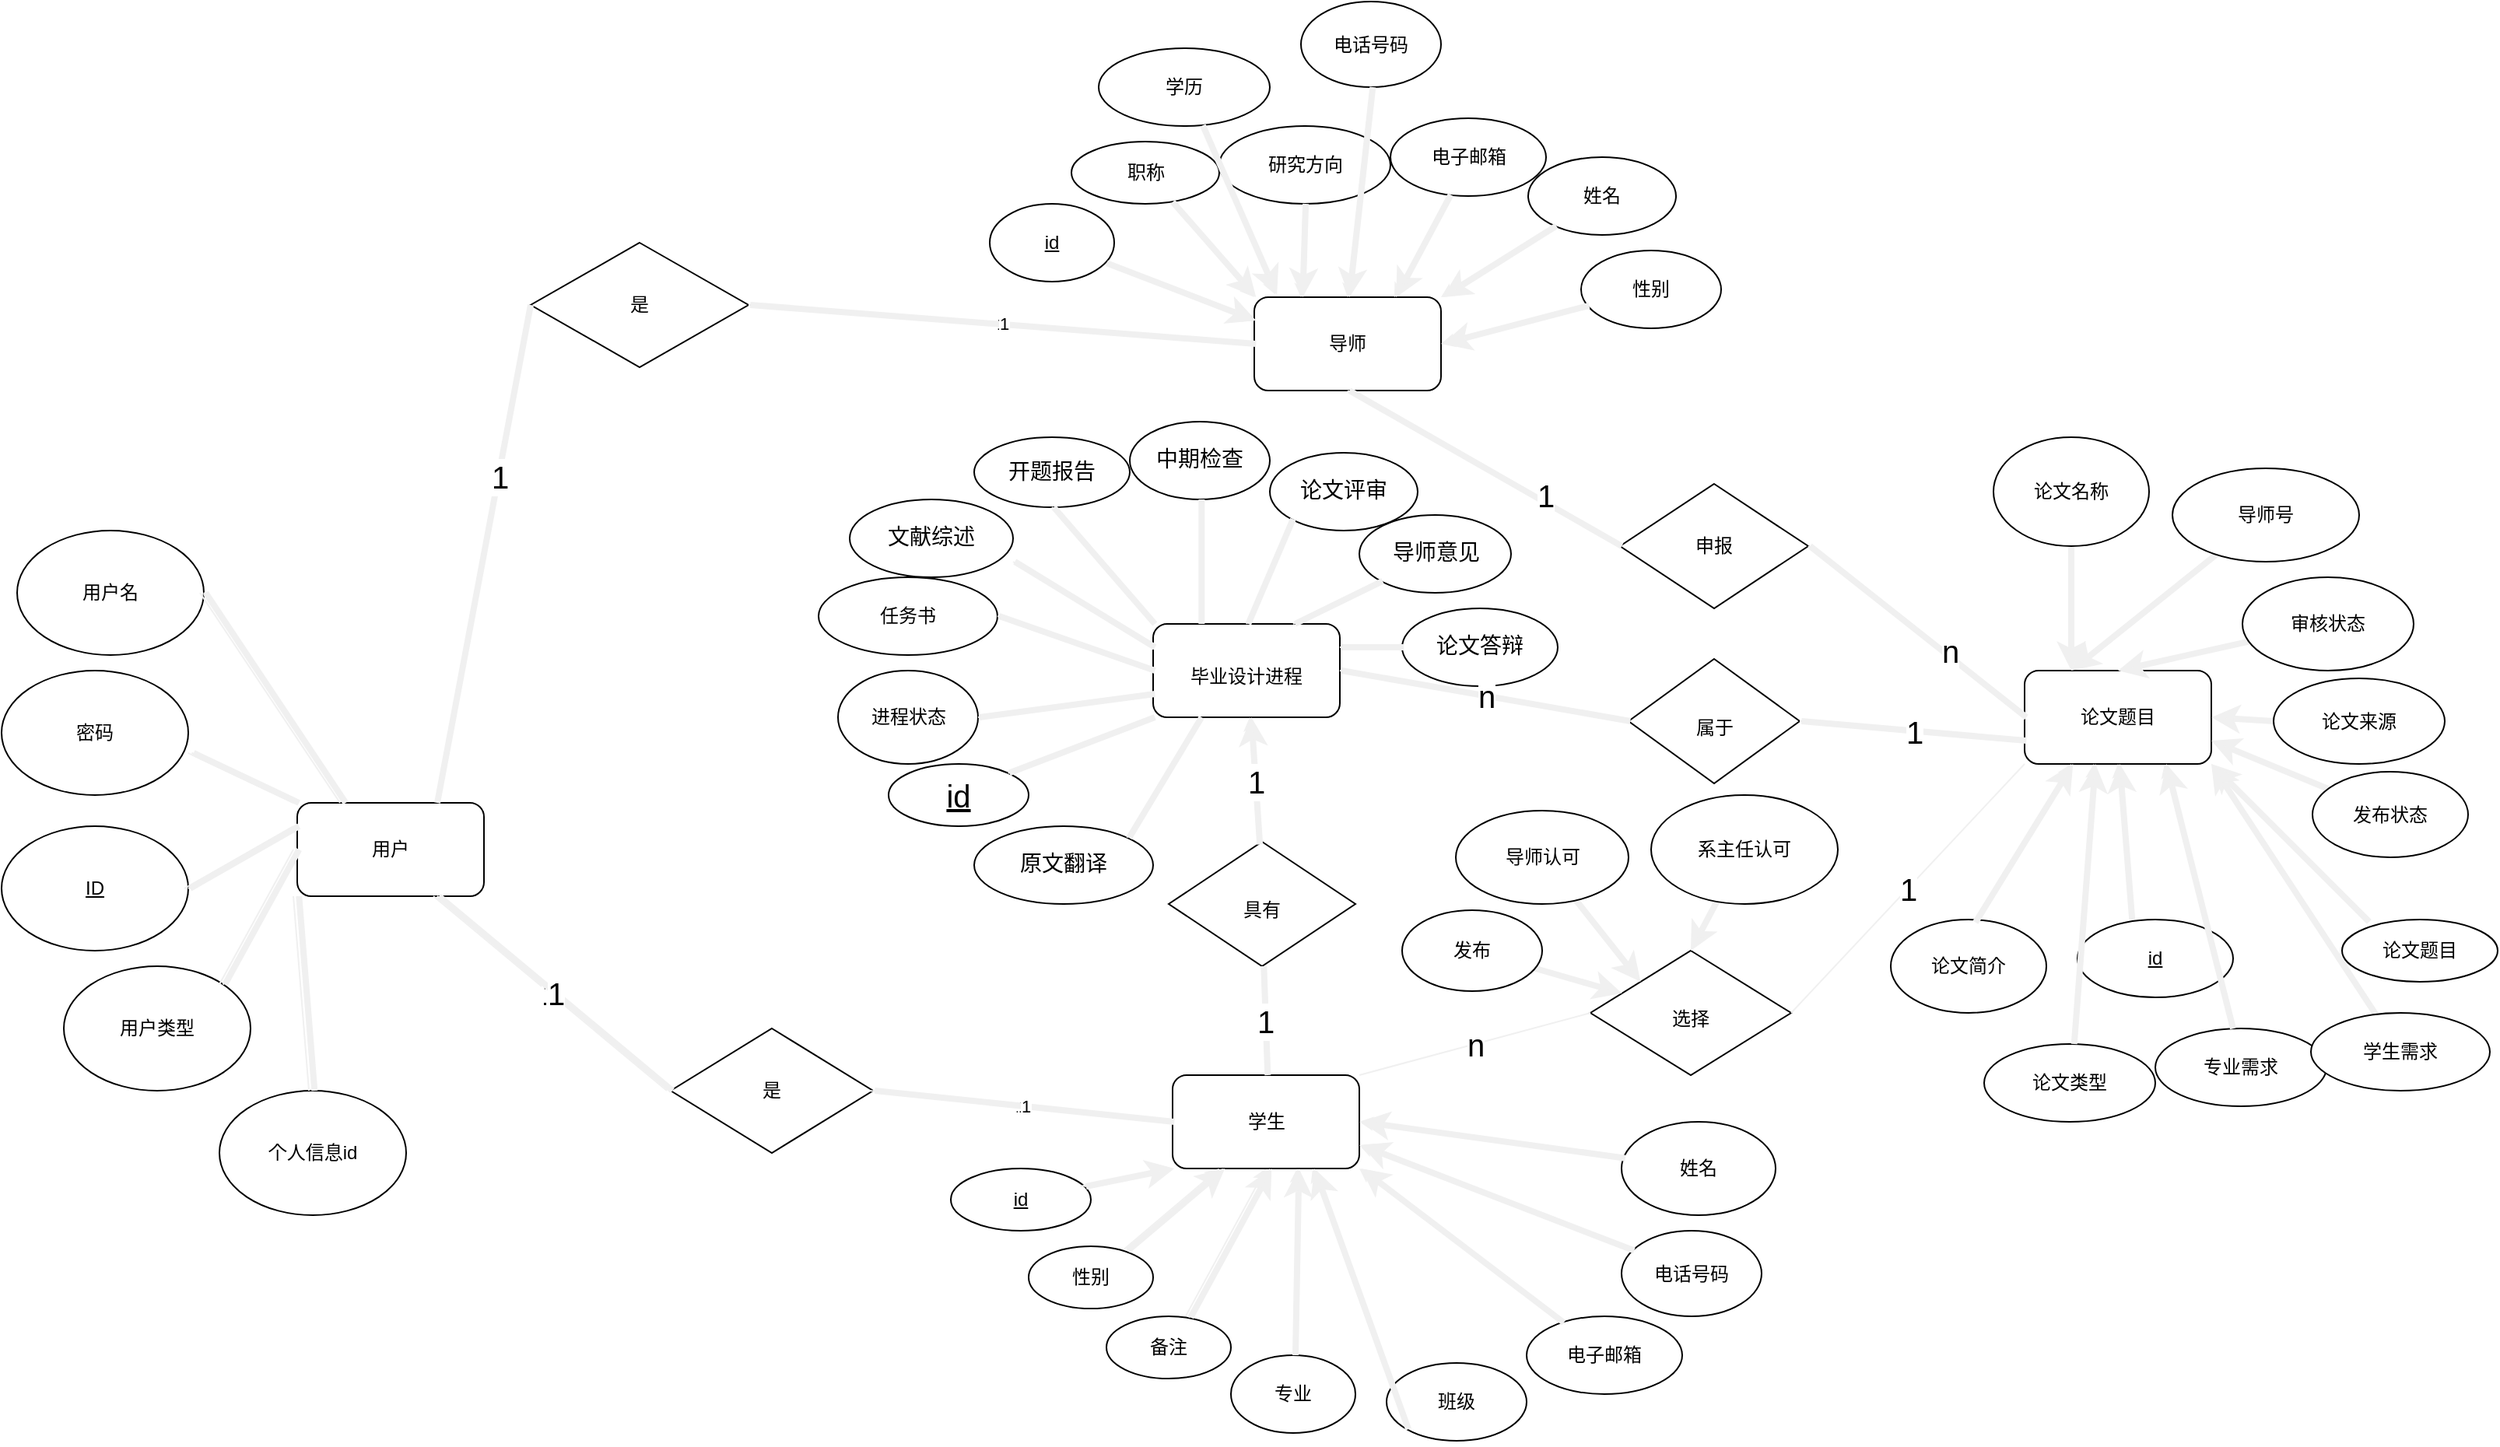 <mxfile>
    <diagram id="NiB2z0x7Vvn8BqJxRlCL" name="第 1 页">
        <mxGraphModel dx="2053" dy="1040" grid="1" gridSize="10" guides="1" tooltips="1" connect="1" arrows="1" fold="1" page="1" pageScale="1" pageWidth="827" pageHeight="1169" math="0" shadow="0">
            <root>
                <mxCell id="0"/>
                <mxCell id="1" parent="0"/>
                <mxCell id="136" style="edgeStyle=none;rounded=1;html=1;entryX=0.75;entryY=1;entryDx=0;entryDy=0;fontSize=12;strokeColor=#f0f0f0;" edge="1" parent="1" source="121" target="77">
                    <mxGeometry relative="1" as="geometry"/>
                </mxCell>
                <mxCell id="51" style="edgeStyle=none;rounded=1;html=1;entryX=0.5;entryY=1;entryDx=0;entryDy=0;strokeColor=#f0f0f0;" edge="1" parent="1" source="45" target="33">
                    <mxGeometry relative="1" as="geometry"/>
                </mxCell>
                <mxCell id="2" value="用户" style="rounded=1;whiteSpace=wrap;html=1;" vertex="1" parent="1">
                    <mxGeometry x="240" y="525" width="120" height="60" as="geometry"/>
                </mxCell>
                <mxCell id="3" value="用户名" style="ellipse;whiteSpace=wrap;html=1;" vertex="1" parent="1">
                    <mxGeometry x="60" y="350" width="120" height="80" as="geometry"/>
                </mxCell>
                <mxCell id="4" value="密码" style="ellipse;whiteSpace=wrap;html=1;" vertex="1" parent="1">
                    <mxGeometry x="50" y="440" width="120" height="80" as="geometry"/>
                </mxCell>
                <mxCell id="10" value="&lt;u&gt;ID&lt;/u&gt;" style="ellipse;whiteSpace=wrap;html=1;" vertex="1" parent="1">
                    <mxGeometry x="50" y="540" width="120" height="80" as="geometry"/>
                </mxCell>
                <mxCell id="13" value="用户类型" style="ellipse;whiteSpace=wrap;html=1;" vertex="1" parent="1">
                    <mxGeometry x="90" y="630" width="120" height="80" as="geometry"/>
                </mxCell>
                <mxCell id="15" value="个人信息id" style="ellipse;whiteSpace=wrap;html=1;" vertex="1" parent="1">
                    <mxGeometry x="190" y="710" width="120" height="80" as="geometry"/>
                </mxCell>
                <mxCell id="18" value="导师" style="rounded=1;whiteSpace=wrap;html=1;" vertex="1" parent="1">
                    <mxGeometry x="855" y="200" width="120" height="60" as="geometry"/>
                </mxCell>
                <mxCell id="19" value="是" style="rhombus;whiteSpace=wrap;html=1;direction=east;rotation=0;" vertex="1" parent="1">
                    <mxGeometry x="390" y="165" width="140" height="80" as="geometry"/>
                </mxCell>
                <mxCell id="22" value="" style="endArrow=none;html=1;strokeColor=#f0f0f0;exitX=1;exitY=0.5;exitDx=0;exitDy=0;entryX=0.25;entryY=0;entryDx=0;entryDy=0;" edge="1" parent="1" source="3" target="2">
                    <mxGeometry width="50" height="50" relative="1" as="geometry">
                        <mxPoint x="280" y="420" as="sourcePoint"/>
                        <mxPoint x="330" y="370" as="targetPoint"/>
                    </mxGeometry>
                </mxCell>
                <mxCell id="24" value="" style="endArrow=none;html=1;strokeColor=#f0f0f0;exitX=1.019;exitY=0.662;exitDx=0;exitDy=0;exitPerimeter=0;entryX=0;entryY=0;entryDx=0;entryDy=0;" edge="1" parent="1" source="4" target="2">
                    <mxGeometry width="50" height="50" relative="1" as="geometry">
                        <mxPoint x="560" y="300" as="sourcePoint"/>
                        <mxPoint x="610" y="250" as="targetPoint"/>
                    </mxGeometry>
                </mxCell>
                <mxCell id="25" value="" style="endArrow=none;html=1;strokeColor=#f0f0f0;exitX=1;exitY=0.5;exitDx=0;exitDy=0;entryX=0;entryY=0.25;entryDx=0;entryDy=0;" edge="1" parent="1" source="10" target="2">
                    <mxGeometry width="50" height="50" relative="1" as="geometry">
                        <mxPoint x="560" y="300" as="sourcePoint"/>
                        <mxPoint x="610" y="250" as="targetPoint"/>
                    </mxGeometry>
                </mxCell>
                <mxCell id="26" value="" style="endArrow=none;html=1;strokeColor=#f0f0f0;exitX=1;exitY=0;exitDx=0;exitDy=0;entryX=0;entryY=0.5;entryDx=0;entryDy=0;" edge="1" parent="1" source="13" target="2">
                    <mxGeometry width="50" height="50" relative="1" as="geometry">
                        <mxPoint x="560" y="660" as="sourcePoint"/>
                        <mxPoint x="610" y="610" as="targetPoint"/>
                    </mxGeometry>
                </mxCell>
                <mxCell id="27" value="" style="endArrow=none;html=1;strokeColor=#f0f0f0;exitX=0.5;exitY=0;exitDx=0;exitDy=0;entryX=0;entryY=1;entryDx=0;entryDy=0;" edge="1" parent="1" source="15" target="2">
                    <mxGeometry width="50" height="50" relative="1" as="geometry">
                        <mxPoint x="560" y="660" as="sourcePoint"/>
                        <mxPoint x="610" y="610" as="targetPoint"/>
                    </mxGeometry>
                </mxCell>
                <mxCell id="28" value="" style="endArrow=none;html=1;strokeColor=#f0f0f0;exitX=0.75;exitY=0;exitDx=0;exitDy=0;entryX=0;entryY=0.5;entryDx=0;entryDy=0;strokeWidth=4;" edge="1" parent="1" source="2" target="19">
                    <mxGeometry width="50" height="50" relative="1" as="geometry">
                        <mxPoint x="560" y="540" as="sourcePoint"/>
                        <mxPoint x="610" y="490" as="targetPoint"/>
                    </mxGeometry>
                </mxCell>
                <mxCell id="29" value="1&lt;br style=&quot;font-size: 20px;&quot;&gt;" style="edgeLabel;html=1;align=center;verticalAlign=middle;resizable=0;points=[];fontSize=20;" vertex="1" connectable="0" parent="28">
                    <mxGeometry x="0.32" relative="1" as="geometry">
                        <mxPoint y="1" as="offset"/>
                    </mxGeometry>
                </mxCell>
                <mxCell id="30" value="1" style="endArrow=none;html=1;strokeColor=#f0f0f0;entryX=1;entryY=0.5;entryDx=0;entryDy=0;exitX=0;exitY=0.5;exitDx=0;exitDy=0;" edge="1" parent="1" source="18" target="19">
                    <mxGeometry width="50" height="50" relative="1" as="geometry">
                        <mxPoint x="560" y="530" as="sourcePoint"/>
                        <mxPoint x="610" y="480" as="targetPoint"/>
                    </mxGeometry>
                </mxCell>
                <mxCell id="31" value="是" style="rhombus;whiteSpace=wrap;html=1;" vertex="1" parent="1">
                    <mxGeometry x="480" y="670" width="130" height="80" as="geometry"/>
                </mxCell>
                <mxCell id="33" value="学生" style="rounded=1;whiteSpace=wrap;html=1;" vertex="1" parent="1">
                    <mxGeometry x="802.5" y="700" width="120" height="60" as="geometry"/>
                </mxCell>
                <mxCell id="36" value="1" style="endArrow=none;html=1;strokeColor=#f0f0f0;exitX=0.75;exitY=1;exitDx=0;exitDy=0;entryX=0;entryY=0.5;entryDx=0;entryDy=0;fontSize=20;" edge="1" parent="1" source="2" target="31">
                    <mxGeometry width="50" height="50" relative="1" as="geometry">
                        <mxPoint x="520" y="480" as="sourcePoint"/>
                        <mxPoint x="570" y="430" as="targetPoint"/>
                    </mxGeometry>
                </mxCell>
                <mxCell id="38" value="1" style="endArrow=none;html=1;strokeColor=#f0f0f0;entryX=0;entryY=0.5;entryDx=0;entryDy=0;exitX=1;exitY=0.5;exitDx=0;exitDy=0;" edge="1" parent="1" source="31" target="33">
                    <mxGeometry width="50" height="50" relative="1" as="geometry">
                        <mxPoint x="550" y="780" as="sourcePoint"/>
                        <mxPoint x="600" y="730" as="targetPoint"/>
                    </mxGeometry>
                </mxCell>
                <mxCell id="50" style="edgeStyle=none;rounded=1;html=1;entryX=0;entryY=1;entryDx=0;entryDy=0;strokeColor=#f0f0f0;" edge="1" parent="1" source="40" target="33">
                    <mxGeometry relative="1" as="geometry"/>
                </mxCell>
                <mxCell id="40" value="&lt;u&gt;id&lt;/u&gt;" style="ellipse;whiteSpace=wrap;html=1;" vertex="1" parent="1">
                    <mxGeometry x="660" y="760" width="90" height="40" as="geometry"/>
                </mxCell>
                <mxCell id="49" style="edgeStyle=none;rounded=1;html=1;entryX=0.25;entryY=1;entryDx=0;entryDy=0;strokeColor=#f0f0f0;" edge="1" parent="1" source="41" target="33">
                    <mxGeometry relative="1" as="geometry"/>
                </mxCell>
                <mxCell id="41" value="性别" style="ellipse;whiteSpace=wrap;html=1;" vertex="1" parent="1">
                    <mxGeometry x="710" y="810" width="80" height="40" as="geometry"/>
                </mxCell>
                <mxCell id="48" style="edgeStyle=none;rounded=1;html=1;entryX=0.667;entryY=1;entryDx=0;entryDy=0;entryPerimeter=0;strokeColor=#f0f0f0;" edge="1" parent="1" source="42" target="33">
                    <mxGeometry relative="1" as="geometry"/>
                </mxCell>
                <mxCell id="42" value="专业" style="ellipse;whiteSpace=wrap;html=1;" vertex="1" parent="1">
                    <mxGeometry x="840" y="880" width="80" height="50" as="geometry"/>
                </mxCell>
                <mxCell id="47" style="edgeStyle=none;rounded=1;html=1;exitX=0;exitY=1;exitDx=0;exitDy=0;entryX=0.75;entryY=1;entryDx=0;entryDy=0;strokeColor=#f0f0f0;" edge="1" parent="1" source="43" target="33">
                    <mxGeometry relative="1" as="geometry"/>
                </mxCell>
                <mxCell id="43" value="班级" style="ellipse;whiteSpace=wrap;html=1;" vertex="1" parent="1">
                    <mxGeometry x="940" y="885" width="90" height="50" as="geometry"/>
                </mxCell>
                <mxCell id="53" style="edgeStyle=none;rounded=1;html=1;entryX=1;entryY=0.75;entryDx=0;entryDy=0;strokeColor=#f0f0f0;" edge="1" parent="1" source="44" target="33">
                    <mxGeometry relative="1" as="geometry"/>
                </mxCell>
                <mxCell id="44" value="电话号码" style="ellipse;whiteSpace=wrap;html=1;" vertex="1" parent="1">
                    <mxGeometry x="1091" y="800" width="90" height="55" as="geometry"/>
                </mxCell>
                <mxCell id="45" value="备注" style="ellipse;whiteSpace=wrap;html=1;" vertex="1" parent="1">
                    <mxGeometry x="760" y="855" width="80" height="40" as="geometry"/>
                </mxCell>
                <mxCell id="52" style="edgeStyle=none;rounded=1;html=1;entryX=1;entryY=1;entryDx=0;entryDy=0;strokeColor=#f0f0f0;" edge="1" parent="1" source="46" target="33">
                    <mxGeometry relative="1" as="geometry"/>
                </mxCell>
                <mxCell id="46" value="电子邮箱" style="ellipse;whiteSpace=wrap;html=1;" vertex="1" parent="1">
                    <mxGeometry x="1030" y="855" width="100" height="50" as="geometry"/>
                </mxCell>
                <mxCell id="71" style="edgeStyle=none;rounded=1;html=1;entryX=1;entryY=0;entryDx=0;entryDy=0;strokeColor=#f0f0f0;" edge="1" parent="1" source="55" target="18">
                    <mxGeometry relative="1" as="geometry"/>
                </mxCell>
                <mxCell id="55" value="姓名" style="ellipse;whiteSpace=wrap;html=1;" vertex="1" parent="1">
                    <mxGeometry x="1031" y="110" width="95" height="50" as="geometry"/>
                </mxCell>
                <mxCell id="66" style="edgeStyle=none;rounded=1;html=1;entryX=0;entryY=0.25;entryDx=0;entryDy=0;strokeColor=#f0f0f0;" edge="1" parent="1" source="56" target="18">
                    <mxGeometry relative="1" as="geometry"/>
                </mxCell>
                <mxCell id="56" value="&lt;u&gt;id&lt;/u&gt;" style="ellipse;whiteSpace=wrap;html=1;" vertex="1" parent="1">
                    <mxGeometry x="685" y="140" width="80" height="50" as="geometry"/>
                </mxCell>
                <mxCell id="72" style="edgeStyle=none;rounded=1;html=1;entryX=1;entryY=0.5;entryDx=0;entryDy=0;strokeColor=#f0f0f0;" edge="1" parent="1" source="57" target="18">
                    <mxGeometry relative="1" as="geometry"/>
                </mxCell>
                <mxCell id="57" value="性别" style="ellipse;whiteSpace=wrap;html=1;" vertex="1" parent="1">
                    <mxGeometry x="1065" y="170" width="90" height="50" as="geometry"/>
                </mxCell>
                <mxCell id="74" style="edgeStyle=none;rounded=1;html=1;entryX=0.5;entryY=0;entryDx=0;entryDy=0;strokeColor=#f0f0f0;exitX=0.5;exitY=1;exitDx=0;exitDy=0;" edge="1" parent="1" source="58" target="18">
                    <mxGeometry relative="1" as="geometry">
                        <mxPoint x="928" y="80" as="sourcePoint"/>
                    </mxGeometry>
                </mxCell>
                <mxCell id="58" value="电话号码" style="ellipse;whiteSpace=wrap;html=1;" vertex="1" parent="1">
                    <mxGeometry x="885" y="10" width="90" height="55" as="geometry"/>
                </mxCell>
                <mxCell id="70" style="edgeStyle=none;rounded=1;html=1;entryX=0.75;entryY=0;entryDx=0;entryDy=0;strokeColor=#f0f0f0;" edge="1" parent="1" source="59" target="18">
                    <mxGeometry relative="1" as="geometry"/>
                </mxCell>
                <mxCell id="59" value="电子邮箱" style="ellipse;whiteSpace=wrap;html=1;" vertex="1" parent="1">
                    <mxGeometry x="942.5" y="85" width="100" height="50" as="geometry"/>
                </mxCell>
                <mxCell id="61" style="edgeStyle=none;rounded=1;html=1;entryX=1;entryY=0.5;entryDx=0;entryDy=0;strokeColor=#f0f0f0;" edge="1" parent="1" source="60" target="33">
                    <mxGeometry relative="1" as="geometry"/>
                </mxCell>
                <mxCell id="60" value="姓名" style="ellipse;whiteSpace=wrap;html=1;" vertex="1" parent="1">
                    <mxGeometry x="1091" y="730" width="99" height="60" as="geometry"/>
                </mxCell>
                <mxCell id="73" style="edgeStyle=none;rounded=1;html=1;entryX=0.112;entryY=-0.029;entryDx=0;entryDy=0;entryPerimeter=0;strokeColor=#f0f0f0;" edge="1" parent="1" source="63" target="18">
                    <mxGeometry relative="1" as="geometry"/>
                </mxCell>
                <mxCell id="63" value="学历" style="ellipse;whiteSpace=wrap;html=1;" vertex="1" parent="1">
                    <mxGeometry x="755" y="40" width="110" height="50" as="geometry"/>
                </mxCell>
                <mxCell id="68" style="edgeStyle=none;rounded=1;html=1;entryX=0;entryY=0;entryDx=0;entryDy=0;strokeColor=#f0f0f0;" edge="1" parent="1" source="64" target="18">
                    <mxGeometry relative="1" as="geometry"/>
                </mxCell>
                <mxCell id="64" value="职称" style="ellipse;whiteSpace=wrap;html=1;" vertex="1" parent="1">
                    <mxGeometry x="737.5" y="100" width="95" height="40" as="geometry"/>
                </mxCell>
                <mxCell id="69" style="edgeStyle=none;rounded=1;html=1;entryX=0.25;entryY=0;entryDx=0;entryDy=0;strokeColor=#f0f0f0;" edge="1" parent="1" source="65" target="18">
                    <mxGeometry relative="1" as="geometry"/>
                </mxCell>
                <mxCell id="65" value="研究方向" style="ellipse;whiteSpace=wrap;html=1;" vertex="1" parent="1">
                    <mxGeometry x="832.5" y="90" width="110" height="50" as="geometry"/>
                </mxCell>
                <mxCell id="76" value="申报" style="rhombus;whiteSpace=wrap;html=1;" vertex="1" parent="1">
                    <mxGeometry x="1090" y="320" width="121" height="80" as="geometry"/>
                </mxCell>
                <mxCell id="77" value="论文题目" style="rounded=1;whiteSpace=wrap;html=1;" vertex="1" parent="1">
                    <mxGeometry x="1350" y="440" width="120" height="60" as="geometry"/>
                </mxCell>
                <mxCell id="81" value="" style="endArrow=none;html=1;strokeColor=#f0f0f0;entryX=0.5;entryY=1;entryDx=0;entryDy=0;exitX=0;exitY=0.5;exitDx=0;exitDy=0;" edge="1" parent="1" source="76" target="18">
                    <mxGeometry width="50" height="50" relative="1" as="geometry">
                        <mxPoint x="976" y="480" as="sourcePoint"/>
                        <mxPoint x="1026" y="430" as="targetPoint"/>
                    </mxGeometry>
                </mxCell>
                <mxCell id="84" value="1" style="edgeLabel;html=1;align=center;verticalAlign=middle;resizable=0;points=[];fontSize=20;" vertex="1" connectable="0" parent="81">
                    <mxGeometry x="-0.4" y="-4" relative="1" as="geometry">
                        <mxPoint x="1" as="offset"/>
                    </mxGeometry>
                </mxCell>
                <mxCell id="83" value="" style="endArrow=none;html=1;strokeColor=#f0f0f0;entryX=1;entryY=0.5;entryDx=0;entryDy=0;exitX=0;exitY=0.5;exitDx=0;exitDy=0;" edge="1" parent="1" source="77" target="76">
                    <mxGeometry width="50" height="50" relative="1" as="geometry">
                        <mxPoint x="1240" y="480" as="sourcePoint"/>
                        <mxPoint x="1290" y="430" as="targetPoint"/>
                    </mxGeometry>
                </mxCell>
                <mxCell id="85" value="n" style="edgeLabel;html=1;align=center;verticalAlign=middle;resizable=0;points=[];fontSize=20;" vertex="1" connectable="0" parent="83">
                    <mxGeometry x="-0.269" y="-2" relative="1" as="geometry">
                        <mxPoint y="-1" as="offset"/>
                    </mxGeometry>
                </mxCell>
                <mxCell id="89" value="&lt;font style=&quot;font-size: 12px&quot;&gt;选择&lt;/font&gt;" style="rhombus;whiteSpace=wrap;html=1;fontSize=20;" vertex="1" parent="1">
                    <mxGeometry x="1071" y="620" width="129" height="80" as="geometry"/>
                </mxCell>
                <mxCell id="92" value="n" style="endArrow=none;html=1;fontSize=20;strokeColor=#f0f0f0;entryX=0;entryY=0.5;entryDx=0;entryDy=0;exitX=1;exitY=0;exitDx=0;exitDy=0;" edge="1" parent="1" source="33" target="89">
                    <mxGeometry width="50" height="50" relative="1" as="geometry">
                        <mxPoint x="980" y="690" as="sourcePoint"/>
                        <mxPoint x="950" y="570" as="targetPoint"/>
                    </mxGeometry>
                </mxCell>
                <mxCell id="93" value="1" style="endArrow=none;html=1;fontSize=20;strokeColor=#f0f0f0;entryX=0;entryY=1;entryDx=0;entryDy=0;exitX=1;exitY=0.5;exitDx=0;exitDy=0;" edge="1" parent="1" source="89" target="77">
                    <mxGeometry width="50" height="50" relative="1" as="geometry">
                        <mxPoint x="1320" y="620" as="sourcePoint"/>
                        <mxPoint x="1370" y="570" as="targetPoint"/>
                    </mxGeometry>
                </mxCell>
                <mxCell id="94" value="&lt;font style=&quot;font-size: 12px&quot;&gt;毕业设计进程&lt;/font&gt;" style="rounded=1;whiteSpace=wrap;html=1;fontSize=20;" vertex="1" parent="1">
                    <mxGeometry x="790" y="410" width="120" height="60" as="geometry"/>
                </mxCell>
                <mxCell id="105" value="1" style="edgeStyle=none;rounded=1;html=1;fontSize=20;strokeColor=#f0f0f0;" edge="1" parent="1" source="100" target="94">
                    <mxGeometry relative="1" as="geometry"/>
                </mxCell>
                <mxCell id="100" value="&lt;font style=&quot;font-size: 12px&quot;&gt;具有&lt;/font&gt;" style="rhombus;whiteSpace=wrap;html=1;fontSize=20;" vertex="1" parent="1">
                    <mxGeometry x="800" y="550" width="120" height="80" as="geometry"/>
                </mxCell>
                <mxCell id="104" value="1" style="endArrow=none;html=1;fontSize=20;strokeColor=#f0f0f0;entryX=0.5;entryY=1;entryDx=0;entryDy=0;exitX=0.5;exitY=0;exitDx=0;exitDy=0;" edge="1" parent="1" source="33" target="100">
                    <mxGeometry width="50" height="50" relative="1" as="geometry">
                        <mxPoint x="700" y="660" as="sourcePoint"/>
                        <mxPoint x="750" y="610" as="targetPoint"/>
                    </mxGeometry>
                </mxCell>
                <mxCell id="106" value="&lt;font style=&quot;font-size: 12px&quot;&gt;属于&lt;/font&gt;" style="rhombus;whiteSpace=wrap;html=1;fontSize=20;" vertex="1" parent="1">
                    <mxGeometry x="1095.5" y="432.5" width="110" height="80" as="geometry"/>
                </mxCell>
                <mxCell id="109" value="n" style="endArrow=none;html=1;fontSize=20;strokeColor=#f0f0f0;entryX=0;entryY=0.5;entryDx=0;entryDy=0;exitX=1;exitY=0.5;exitDx=0;exitDy=0;" edge="1" parent="1" source="94" target="106">
                    <mxGeometry width="50" height="50" relative="1" as="geometry">
                        <mxPoint x="1010" y="590" as="sourcePoint"/>
                        <mxPoint x="1060" y="540" as="targetPoint"/>
                    </mxGeometry>
                </mxCell>
                <mxCell id="110" value="1" style="endArrow=none;html=1;fontSize=20;strokeColor=#f0f0f0;entryX=0;entryY=0.75;entryDx=0;entryDy=0;exitX=1;exitY=0.5;exitDx=0;exitDy=0;" edge="1" parent="1" source="106" target="77">
                    <mxGeometry width="50" height="50" relative="1" as="geometry">
                        <mxPoint x="540" y="840" as="sourcePoint"/>
                        <mxPoint x="590" y="790" as="targetPoint"/>
                    </mxGeometry>
                </mxCell>
                <mxCell id="111" value="&lt;u&gt;id&lt;/u&gt;" style="ellipse;whiteSpace=wrap;html=1;fontSize=20;" vertex="1" parent="1">
                    <mxGeometry x="620" y="500" width="90" height="40" as="geometry"/>
                </mxCell>
                <mxCell id="112" value="进程状态" style="ellipse;whiteSpace=wrap;html=1;fontSize=12;" vertex="1" parent="1">
                    <mxGeometry x="587.5" y="440" width="90" height="60" as="geometry"/>
                </mxCell>
                <mxCell id="133" style="edgeStyle=none;rounded=1;html=1;entryX=0.5;entryY=1;entryDx=0;entryDy=0;fontSize=12;strokeColor=#f0f0f0;" edge="1" parent="1" target="77">
                    <mxGeometry relative="1" as="geometry">
                        <mxPoint x="1417.986" y="600.02" as="sourcePoint"/>
                    </mxGeometry>
                </mxCell>
                <mxCell id="113" value="&lt;u&gt;id&lt;/u&gt;" style="ellipse;whiteSpace=wrap;html=1;fontSize=12;" vertex="1" parent="1">
                    <mxGeometry x="1384" y="600" width="100" height="50" as="geometry"/>
                </mxCell>
                <mxCell id="128" style="edgeStyle=none;rounded=1;html=1;entryX=0.25;entryY=0;entryDx=0;entryDy=0;fontSize=12;strokeColor=#f0f0f0;strokeWidth=4;" edge="1" parent="1" source="114" target="77">
                    <mxGeometry relative="1" as="geometry"/>
                </mxCell>
                <mxCell id="114" value="论文名称" style="ellipse;whiteSpace=wrap;html=1;fontSize=12;" vertex="1" parent="1">
                    <mxGeometry x="1330" y="290" width="100" height="70" as="geometry"/>
                </mxCell>
                <mxCell id="137" style="edgeStyle=none;rounded=1;html=1;entryX=1;entryY=1;entryDx=0;entryDy=0;fontSize=12;strokeColor=#f0f0f0;strokeWidth=4;" edge="1" parent="1" target="77">
                    <mxGeometry relative="1" as="geometry">
                        <mxPoint x="1571.43" y="601.43" as="sourcePoint"/>
                    </mxGeometry>
                </mxCell>
                <mxCell id="116" value="论文题目" style="ellipse;whiteSpace=wrap;html=1;fontSize=12;" vertex="1" parent="1">
                    <mxGeometry x="1554" y="600" width="100" height="40" as="geometry"/>
                </mxCell>
                <mxCell id="134" style="edgeStyle=none;rounded=1;html=1;entryX=0.37;entryY=1;entryDx=0;entryDy=0;entryPerimeter=0;fontSize=12;strokeColor=#f0f0f0;" edge="1" parent="1" source="117" target="77">
                    <mxGeometry relative="1" as="geometry"/>
                </mxCell>
                <mxCell id="117" value="论文类型" style="ellipse;whiteSpace=wrap;html=1;fontSize=12;" vertex="1" parent="1">
                    <mxGeometry x="1324" y="680" width="110" height="50" as="geometry"/>
                </mxCell>
                <mxCell id="130" style="edgeStyle=none;rounded=1;html=1;exitX=0;exitY=0.5;exitDx=0;exitDy=0;entryX=1;entryY=0.5;entryDx=0;entryDy=0;fontSize=12;strokeColor=#f0f0f0;strokeWidth=4;" edge="1" parent="1" source="118" target="77">
                    <mxGeometry relative="1" as="geometry"/>
                </mxCell>
                <mxCell id="118" value="论文来源" style="ellipse;whiteSpace=wrap;html=1;fontSize=12;" vertex="1" parent="1">
                    <mxGeometry x="1510" y="445" width="110" height="55" as="geometry"/>
                </mxCell>
                <mxCell id="127" style="edgeStyle=none;rounded=1;html=1;entryX=0.25;entryY=0;entryDx=0;entryDy=0;fontSize=12;strokeColor=#f0f0f0;strokeWidth=4;" edge="1" parent="1" source="119" target="77">
                    <mxGeometry relative="1" as="geometry"/>
                </mxCell>
                <mxCell id="119" value="导师号" style="ellipse;whiteSpace=wrap;html=1;fontSize=12;" vertex="1" parent="1">
                    <mxGeometry x="1445" y="310" width="120" height="60" as="geometry"/>
                </mxCell>
                <mxCell id="135" style="edgeStyle=none;rounded=1;html=1;entryX=0.25;entryY=1;entryDx=0;entryDy=0;fontSize=12;strokeColor=#f0f0f0;" edge="1" parent="1" target="77">
                    <mxGeometry relative="1" as="geometry">
                        <mxPoint x="1317.319" y="601.857" as="sourcePoint"/>
                    </mxGeometry>
                </mxCell>
                <mxCell id="120" value="论文简介" style="ellipse;whiteSpace=wrap;html=1;fontSize=12;" vertex="1" parent="1">
                    <mxGeometry x="1264" y="600" width="100" height="60" as="geometry"/>
                </mxCell>
                <mxCell id="121" value="专业需求" style="ellipse;whiteSpace=wrap;html=1;fontSize=12;" vertex="1" parent="1">
                    <mxGeometry x="1434" y="670" width="110" height="50" as="geometry"/>
                </mxCell>
                <mxCell id="138" style="edgeStyle=none;rounded=1;html=1;entryX=1;entryY=1;entryDx=0;entryDy=0;fontSize=12;strokeColor=#f0f0f0;strokeWidth=4;" edge="1" parent="1" source="122" target="77">
                    <mxGeometry relative="1" as="geometry"/>
                </mxCell>
                <mxCell id="122" value="学生需求" style="ellipse;whiteSpace=wrap;html=1;fontSize=12;" vertex="1" parent="1">
                    <mxGeometry x="1534" y="660" width="115" height="50" as="geometry"/>
                </mxCell>
                <mxCell id="129" style="edgeStyle=none;rounded=1;html=1;entryX=0.5;entryY=0;entryDx=0;entryDy=0;fontSize=12;strokeColor=#f0f0f0;strokeWidth=4;" edge="1" parent="1" source="124" target="77">
                    <mxGeometry relative="1" as="geometry"/>
                </mxCell>
                <mxCell id="124" value="审核状态" style="ellipse;whiteSpace=wrap;html=1;fontSize=12;" vertex="1" parent="1">
                    <mxGeometry x="1490" y="380" width="110" height="60" as="geometry"/>
                </mxCell>
                <mxCell id="139" style="edgeStyle=none;rounded=1;html=1;entryX=1;entryY=0.75;entryDx=0;entryDy=0;fontSize=12;strokeColor=#f0f0f0;strokeWidth=4;" edge="1" parent="1" source="125" target="77">
                    <mxGeometry relative="1" as="geometry"/>
                </mxCell>
                <mxCell id="125" value="发布状态" style="ellipse;whiteSpace=wrap;html=1;fontSize=12;" vertex="1" parent="1">
                    <mxGeometry x="1535" y="505" width="100" height="55" as="geometry"/>
                </mxCell>
                <mxCell id="140" value="任务书" style="ellipse;whiteSpace=wrap;html=1;fontSize=12;" vertex="1" parent="1">
                    <mxGeometry x="575" y="380" width="115" height="50" as="geometry"/>
                </mxCell>
                <mxCell id="141" value="&lt;span style=&quot;font-size: 10.5pt ; font-family: &amp;#34;simsun&amp;#34;&quot;&gt;文献综述&lt;/span&gt;" style="ellipse;whiteSpace=wrap;html=1;fontSize=12;" vertex="1" parent="1">
                    <mxGeometry x="595" y="330" width="105" height="50" as="geometry"/>
                </mxCell>
                <mxCell id="142" value="&lt;span style=&quot;font-size: 10.5pt ; font-family: &amp;#34;simsun&amp;#34;&quot;&gt;开题报告&lt;/span&gt;" style="ellipse;whiteSpace=wrap;html=1;fontSize=12;" vertex="1" parent="1">
                    <mxGeometry x="675" y="290" width="100" height="45" as="geometry"/>
                </mxCell>
                <mxCell id="143" value="&lt;span style=&quot;font-size: 10.5pt ; font-family: &amp;#34;simsun&amp;#34;&quot;&gt;原文翻译&lt;/span&gt;" style="ellipse;whiteSpace=wrap;html=1;fontSize=12;" vertex="1" parent="1">
                    <mxGeometry x="675" y="540" width="115" height="50" as="geometry"/>
                </mxCell>
                <mxCell id="144" value="&lt;span style=&quot;font-size: 10.5pt ; font-family: &amp;#34;simsun&amp;#34;&quot;&gt;中期检查&lt;/span&gt;" style="ellipse;whiteSpace=wrap;html=1;fontSize=12;" vertex="1" parent="1">
                    <mxGeometry x="775" y="280" width="90" height="50" as="geometry"/>
                </mxCell>
                <mxCell id="145" value="&lt;span style=&quot;font-size: 10.5pt ; font-family: &amp;#34;simsun&amp;#34;&quot;&gt;论文评审&lt;/span&gt;" style="ellipse;whiteSpace=wrap;html=1;fontSize=12;" vertex="1" parent="1">
                    <mxGeometry x="865" y="300" width="95" height="50" as="geometry"/>
                </mxCell>
                <mxCell id="146" value="&lt;span style=&quot;font-size: 10.5pt ; font-family: &amp;#34;simsun&amp;#34;&quot;&gt;导师意见&lt;/span&gt;" style="ellipse;whiteSpace=wrap;html=1;fontSize=12;" vertex="1" parent="1">
                    <mxGeometry x="922.5" y="340" width="97.5" height="50" as="geometry"/>
                </mxCell>
                <mxCell id="147" value="&lt;span style=&quot;font-size: 10.5pt ; font-family: &amp;#34;simsun&amp;#34;&quot;&gt;论文答辩&lt;/span&gt;" style="ellipse;whiteSpace=wrap;html=1;fontSize=12;" vertex="1" parent="1">
                    <mxGeometry x="950" y="400" width="100" height="50" as="geometry"/>
                </mxCell>
                <mxCell id="148" value="" style="endArrow=none;html=1;fontSize=12;strokeColor=#f0f0f0;entryX=1;entryY=0;entryDx=0;entryDy=0;exitX=0.25;exitY=1;exitDx=0;exitDy=0;" edge="1" parent="1" source="94" target="143">
                    <mxGeometry width="50" height="50" relative="1" as="geometry">
                        <mxPoint x="360" y="890" as="sourcePoint"/>
                        <mxPoint x="410" y="840" as="targetPoint"/>
                    </mxGeometry>
                </mxCell>
                <mxCell id="149" value="" style="endArrow=none;html=1;fontSize=12;strokeColor=#f0f0f0;exitX=1;exitY=0;exitDx=0;exitDy=0;entryX=0;entryY=1;entryDx=0;entryDy=0;" edge="1" parent="1" source="111" target="94">
                    <mxGeometry width="50" height="50" relative="1" as="geometry">
                        <mxPoint x="730" y="500" as="sourcePoint"/>
                        <mxPoint x="780" y="450" as="targetPoint"/>
                    </mxGeometry>
                </mxCell>
                <mxCell id="150" value="" style="endArrow=none;html=1;fontSize=12;strokeColor=#f0f0f0;exitX=1;exitY=0.5;exitDx=0;exitDy=0;entryX=0;entryY=0.75;entryDx=0;entryDy=0;" edge="1" parent="1" source="112" target="94">
                    <mxGeometry width="50" height="50" relative="1" as="geometry">
                        <mxPoint x="720" y="470" as="sourcePoint"/>
                        <mxPoint x="770" y="420" as="targetPoint"/>
                    </mxGeometry>
                </mxCell>
                <mxCell id="151" value="" style="endArrow=none;html=1;fontSize=12;strokeColor=#f0f0f0;exitX=1;exitY=0.5;exitDx=0;exitDy=0;entryX=0;entryY=0.5;entryDx=0;entryDy=0;" edge="1" parent="1" source="140" target="94">
                    <mxGeometry width="50" height="50" relative="1" as="geometry">
                        <mxPoint x="730" y="440" as="sourcePoint"/>
                        <mxPoint x="780" y="390" as="targetPoint"/>
                    </mxGeometry>
                </mxCell>
                <mxCell id="152" value="" style="endArrow=none;html=1;fontSize=12;strokeColor=#f0f0f0;exitX=1;exitY=0.8;exitDx=0;exitDy=0;exitPerimeter=0;entryX=0;entryY=0.25;entryDx=0;entryDy=0;" edge="1" parent="1" source="141" target="94">
                    <mxGeometry width="50" height="50" relative="1" as="geometry">
                        <mxPoint x="750" y="410" as="sourcePoint"/>
                        <mxPoint x="800" y="360" as="targetPoint"/>
                    </mxGeometry>
                </mxCell>
                <mxCell id="153" value="" style="endArrow=none;html=1;fontSize=12;strokeColor=#f0f0f0;exitX=0.5;exitY=1;exitDx=0;exitDy=0;entryX=0;entryY=0;entryDx=0;entryDy=0;" edge="1" parent="1" source="142" target="94">
                    <mxGeometry width="50" height="50" relative="1" as="geometry">
                        <mxPoint x="770" y="400" as="sourcePoint"/>
                        <mxPoint x="820" y="350" as="targetPoint"/>
                    </mxGeometry>
                </mxCell>
                <mxCell id="154" value="" style="endArrow=none;html=1;fontSize=12;strokeColor=#f0f0f0;entryX=0.5;entryY=1;entryDx=0;entryDy=0;exitX=0.25;exitY=0;exitDx=0;exitDy=0;" edge="1" parent="1" source="94" target="144">
                    <mxGeometry width="50" height="50" relative="1" as="geometry">
                        <mxPoint x="790" y="400" as="sourcePoint"/>
                        <mxPoint x="840" y="350" as="targetPoint"/>
                    </mxGeometry>
                </mxCell>
                <mxCell id="155" value="" style="endArrow=none;html=1;fontSize=12;strokeColor=#f0f0f0;entryX=0;entryY=1;entryDx=0;entryDy=0;exitX=0.5;exitY=0;exitDx=0;exitDy=0;" edge="1" parent="1" source="94" target="145">
                    <mxGeometry width="50" height="50" relative="1" as="geometry">
                        <mxPoint x="830" y="410" as="sourcePoint"/>
                        <mxPoint x="880" y="360" as="targetPoint"/>
                    </mxGeometry>
                </mxCell>
                <mxCell id="156" value="" style="endArrow=none;html=1;fontSize=12;strokeColor=#f0f0f0;entryX=0;entryY=1;entryDx=0;entryDy=0;exitX=0.75;exitY=0;exitDx=0;exitDy=0;" edge="1" parent="1" source="94" target="146">
                    <mxGeometry width="50" height="50" relative="1" as="geometry">
                        <mxPoint x="870" y="420" as="sourcePoint"/>
                        <mxPoint x="920" y="370" as="targetPoint"/>
                    </mxGeometry>
                </mxCell>
                <mxCell id="157" value="" style="endArrow=none;html=1;fontSize=12;strokeColor=#f0f0f0;entryX=0;entryY=0.5;entryDx=0;entryDy=0;exitX=1;exitY=0.25;exitDx=0;exitDy=0;" edge="1" parent="1" source="94" target="147">
                    <mxGeometry width="50" height="50" relative="1" as="geometry">
                        <mxPoint x="930" y="560" as="sourcePoint"/>
                        <mxPoint x="980" y="510" as="targetPoint"/>
                    </mxGeometry>
                </mxCell>
                <mxCell id="158" value="" style="endArrow=none;html=1;strokeColor=#f0f0f0;exitX=1;exitY=0.5;exitDx=0;exitDy=0;entryX=0.25;entryY=0;entryDx=0;entryDy=0;" edge="1" parent="1">
                    <mxGeometry width="50" height="50" relative="1" as="geometry">
                        <mxPoint x="177.5" y="390" as="sourcePoint"/>
                        <mxPoint x="267.5" y="525" as="targetPoint"/>
                    </mxGeometry>
                </mxCell>
                <mxCell id="159" value="" style="endArrow=none;html=1;strokeColor=#f0f0f0;exitX=1.019;exitY=0.662;exitDx=0;exitDy=0;exitPerimeter=0;entryX=0;entryY=0;entryDx=0;entryDy=0;" edge="1" parent="1">
                    <mxGeometry width="50" height="50" relative="1" as="geometry">
                        <mxPoint x="169.78" y="492.96" as="sourcePoint"/>
                        <mxPoint x="237.5" y="525" as="targetPoint"/>
                    </mxGeometry>
                </mxCell>
                <mxCell id="160" value="" style="endArrow=none;html=1;strokeColor=#f0f0f0;exitX=1;exitY=0.5;exitDx=0;exitDy=0;entryX=0;entryY=0.25;entryDx=0;entryDy=0;" edge="1" parent="1">
                    <mxGeometry width="50" height="50" relative="1" as="geometry">
                        <mxPoint x="167.5" y="580" as="sourcePoint"/>
                        <mxPoint x="237.5" y="540" as="targetPoint"/>
                    </mxGeometry>
                </mxCell>
                <mxCell id="161" value="" style="endArrow=none;html=1;strokeColor=#f0f0f0;exitX=1;exitY=0;exitDx=0;exitDy=0;entryX=0;entryY=0.5;entryDx=0;entryDy=0;" edge="1" parent="1">
                    <mxGeometry width="50" height="50" relative="1" as="geometry">
                        <mxPoint x="189.926" y="641.716" as="sourcePoint"/>
                        <mxPoint x="237.5" y="555" as="targetPoint"/>
                    </mxGeometry>
                </mxCell>
                <mxCell id="162" value="" style="endArrow=none;html=1;strokeColor=#f0f0f0;exitX=0.5;exitY=0;exitDx=0;exitDy=0;entryX=0;entryY=1;entryDx=0;entryDy=0;" edge="1" parent="1">
                    <mxGeometry width="50" height="50" relative="1" as="geometry">
                        <mxPoint x="247.5" y="710" as="sourcePoint"/>
                        <mxPoint x="237.5" y="585" as="targetPoint"/>
                    </mxGeometry>
                </mxCell>
                <mxCell id="163" value="1" style="endArrow=none;html=1;strokeColor=#f0f0f0;exitX=0.75;exitY=1;exitDx=0;exitDy=0;entryX=0;entryY=0.5;entryDx=0;entryDy=0;fontSize=20;" edge="1" parent="1">
                    <mxGeometry width="50" height="50" relative="1" as="geometry">
                        <mxPoint x="327.5" y="585" as="sourcePoint"/>
                        <mxPoint x="477.5" y="710" as="targetPoint"/>
                    </mxGeometry>
                </mxCell>
                <mxCell id="164" value="1" style="endArrow=none;html=1;strokeColor=#f0f0f0;entryX=0;entryY=0.5;entryDx=0;entryDy=0;exitX=1;exitY=0.5;exitDx=0;exitDy=0;" edge="1" parent="1">
                    <mxGeometry width="50" height="50" relative="1" as="geometry">
                        <mxPoint x="607.5" y="710" as="sourcePoint"/>
                        <mxPoint x="800" y="730" as="targetPoint"/>
                    </mxGeometry>
                </mxCell>
                <mxCell id="165" style="edgeStyle=none;rounded=1;html=1;entryX=0;entryY=1;entryDx=0;entryDy=0;strokeColor=#f0f0f0;" edge="1" parent="1">
                    <mxGeometry relative="1" as="geometry">
                        <mxPoint x="743.246" y="771.511" as="sourcePoint"/>
                        <mxPoint x="800" y="760" as="targetPoint"/>
                    </mxGeometry>
                </mxCell>
                <mxCell id="166" value="" style="endArrow=none;html=1;strokeColor=#f0f0f0;exitX=1;exitY=0.5;exitDx=0;exitDy=0;entryX=0.25;entryY=0;entryDx=0;entryDy=0;" edge="1" parent="1">
                    <mxGeometry width="50" height="50" relative="1" as="geometry">
                        <mxPoint x="180" y="390" as="sourcePoint"/>
                        <mxPoint x="270" y="525" as="targetPoint"/>
                    </mxGeometry>
                </mxCell>
                <mxCell id="167" value="" style="endArrow=none;html=1;strokeColor=#f0f0f0;exitX=1.019;exitY=0.662;exitDx=0;exitDy=0;exitPerimeter=0;entryX=0;entryY=0;entryDx=0;entryDy=0;" edge="1" parent="1">
                    <mxGeometry width="50" height="50" relative="1" as="geometry">
                        <mxPoint x="172.28" y="492.96" as="sourcePoint"/>
                        <mxPoint x="240" y="525" as="targetPoint"/>
                    </mxGeometry>
                </mxCell>
                <mxCell id="168" value="" style="endArrow=none;html=1;strokeColor=#f0f0f0;exitX=1;exitY=0.5;exitDx=0;exitDy=0;entryX=0;entryY=0.25;entryDx=0;entryDy=0;" edge="1" parent="1">
                    <mxGeometry width="50" height="50" relative="1" as="geometry">
                        <mxPoint x="170" y="580" as="sourcePoint"/>
                        <mxPoint x="240" y="540" as="targetPoint"/>
                    </mxGeometry>
                </mxCell>
                <mxCell id="169" value="" style="endArrow=none;html=1;strokeColor=#f0f0f0;exitX=1;exitY=0;exitDx=0;exitDy=0;entryX=0;entryY=0.5;entryDx=0;entryDy=0;" edge="1" parent="1">
                    <mxGeometry width="50" height="50" relative="1" as="geometry">
                        <mxPoint x="192.426" y="641.716" as="sourcePoint"/>
                        <mxPoint x="240" y="555" as="targetPoint"/>
                    </mxGeometry>
                </mxCell>
                <mxCell id="170" value="" style="endArrow=none;html=1;strokeColor=#f0f0f0;exitX=0.5;exitY=0;exitDx=0;exitDy=0;entryX=0;entryY=1;entryDx=0;entryDy=0;" edge="1" parent="1">
                    <mxGeometry width="50" height="50" relative="1" as="geometry">
                        <mxPoint x="250" y="710" as="sourcePoint"/>
                        <mxPoint x="240" y="585" as="targetPoint"/>
                    </mxGeometry>
                </mxCell>
                <mxCell id="171" value="1" style="endArrow=none;html=1;strokeColor=#f0f0f0;exitX=0.75;exitY=1;exitDx=0;exitDy=0;entryX=0;entryY=0.5;entryDx=0;entryDy=0;fontSize=20;" edge="1" parent="1">
                    <mxGeometry width="50" height="50" relative="1" as="geometry">
                        <mxPoint x="330" y="585" as="sourcePoint"/>
                        <mxPoint x="480" y="710" as="targetPoint"/>
                    </mxGeometry>
                </mxCell>
                <mxCell id="172" value="1" style="endArrow=none;html=1;strokeColor=#f0f0f0;entryX=0;entryY=0.5;entryDx=0;entryDy=0;exitX=1;exitY=0.5;exitDx=0;exitDy=0;" edge="1" parent="1">
                    <mxGeometry width="50" height="50" relative="1" as="geometry">
                        <mxPoint x="610" y="710" as="sourcePoint"/>
                        <mxPoint x="802.5" y="730" as="targetPoint"/>
                    </mxGeometry>
                </mxCell>
                <mxCell id="173" style="edgeStyle=none;rounded=1;html=1;entryX=0;entryY=1;entryDx=0;entryDy=0;strokeColor=#f0f0f0;" edge="1" parent="1">
                    <mxGeometry relative="1" as="geometry">
                        <mxPoint x="745.746" y="771.511" as="sourcePoint"/>
                        <mxPoint x="802.5" y="760" as="targetPoint"/>
                    </mxGeometry>
                </mxCell>
                <mxCell id="174" style="edgeStyle=none;rounded=1;html=1;entryX=0.25;entryY=1;entryDx=0;entryDy=0;strokeColor=#f0f0f0;" edge="1" parent="1">
                    <mxGeometry relative="1" as="geometry">
                        <mxPoint x="772.716" y="812.742" as="sourcePoint"/>
                        <mxPoint x="835" y="760" as="targetPoint"/>
                    </mxGeometry>
                </mxCell>
                <mxCell id="175" style="edgeStyle=none;rounded=1;html=1;entryX=0.5;entryY=1;entryDx=0;entryDy=0;strokeColor=#f0f0f0;" edge="1" parent="1">
                    <mxGeometry relative="1" as="geometry">
                        <mxPoint x="812.996" y="855.701" as="sourcePoint"/>
                        <mxPoint x="865" y="760" as="targetPoint"/>
                    </mxGeometry>
                </mxCell>
                <mxCell id="176" value="" style="endArrow=none;html=1;strokeColor=#f0f0f0;exitX=1;exitY=0.5;exitDx=0;exitDy=0;entryX=0.25;entryY=0;entryDx=0;entryDy=0;strokeWidth=4;" edge="1" parent="1">
                    <mxGeometry width="50" height="50" relative="1" as="geometry">
                        <mxPoint x="181.15" y="390" as="sourcePoint"/>
                        <mxPoint x="271.15" y="525" as="targetPoint"/>
                    </mxGeometry>
                </mxCell>
                <mxCell id="177" value="" style="endArrow=none;html=1;strokeColor=#f0f0f0;exitX=1.019;exitY=0.662;exitDx=0;exitDy=0;exitPerimeter=0;entryX=0;entryY=0;entryDx=0;entryDy=0;strokeWidth=4;" edge="1" parent="1">
                    <mxGeometry width="50" height="50" relative="1" as="geometry">
                        <mxPoint x="173.43" y="492.96" as="sourcePoint"/>
                        <mxPoint x="241.15" y="525" as="targetPoint"/>
                    </mxGeometry>
                </mxCell>
                <mxCell id="178" value="" style="endArrow=none;html=1;strokeColor=#f0f0f0;exitX=1;exitY=0.5;exitDx=0;exitDy=0;entryX=0;entryY=0.25;entryDx=0;entryDy=0;strokeWidth=4;" edge="1" parent="1">
                    <mxGeometry width="50" height="50" relative="1" as="geometry">
                        <mxPoint x="171.15" y="580" as="sourcePoint"/>
                        <mxPoint x="241.15" y="540" as="targetPoint"/>
                    </mxGeometry>
                </mxCell>
                <mxCell id="179" value="" style="endArrow=none;html=1;strokeColor=#f0f0f0;exitX=1;exitY=0;exitDx=0;exitDy=0;entryX=0;entryY=0.5;entryDx=0;entryDy=0;strokeWidth=4;" edge="1" parent="1">
                    <mxGeometry width="50" height="50" relative="1" as="geometry">
                        <mxPoint x="193.576" y="641.716" as="sourcePoint"/>
                        <mxPoint x="241.15" y="555" as="targetPoint"/>
                    </mxGeometry>
                </mxCell>
                <mxCell id="180" value="" style="endArrow=none;html=1;strokeColor=#f0f0f0;exitX=0.5;exitY=0;exitDx=0;exitDy=0;entryX=0;entryY=1;entryDx=0;entryDy=0;strokeWidth=4;" edge="1" parent="1">
                    <mxGeometry width="50" height="50" relative="1" as="geometry">
                        <mxPoint x="251.15" y="710" as="sourcePoint"/>
                        <mxPoint x="241.15" y="585" as="targetPoint"/>
                    </mxGeometry>
                </mxCell>
                <mxCell id="181" value="1" style="endArrow=none;html=1;strokeColor=#f0f0f0;exitX=0.75;exitY=1;exitDx=0;exitDy=0;entryX=0;entryY=0.5;entryDx=0;entryDy=0;fontSize=20;strokeWidth=4;" edge="1" parent="1">
                    <mxGeometry width="50" height="50" relative="1" as="geometry">
                        <mxPoint x="331.15" y="585" as="sourcePoint"/>
                        <mxPoint x="481.15" y="710" as="targetPoint"/>
                    </mxGeometry>
                </mxCell>
                <mxCell id="182" value="1" style="endArrow=none;html=1;strokeColor=#f0f0f0;entryX=0;entryY=0.5;entryDx=0;entryDy=0;exitX=1;exitY=0.5;exitDx=0;exitDy=0;strokeWidth=4;" edge="1" parent="1">
                    <mxGeometry width="50" height="50" relative="1" as="geometry">
                        <mxPoint x="611.15" y="710" as="sourcePoint"/>
                        <mxPoint x="803.65" y="730" as="targetPoint"/>
                    </mxGeometry>
                </mxCell>
                <mxCell id="183" style="edgeStyle=none;rounded=1;html=1;entryX=0;entryY=1;entryDx=0;entryDy=0;strokeColor=#f0f0f0;strokeWidth=4;" edge="1" parent="1">
                    <mxGeometry relative="1" as="geometry">
                        <mxPoint x="746.896" y="771.511" as="sourcePoint"/>
                        <mxPoint x="803.65" y="760" as="targetPoint"/>
                    </mxGeometry>
                </mxCell>
                <mxCell id="184" style="edgeStyle=none;rounded=1;html=1;entryX=0.25;entryY=1;entryDx=0;entryDy=0;strokeColor=#f0f0f0;strokeWidth=4;" edge="1" parent="1">
                    <mxGeometry relative="1" as="geometry">
                        <mxPoint x="773.866" y="812.742" as="sourcePoint"/>
                        <mxPoint x="836.15" y="760" as="targetPoint"/>
                    </mxGeometry>
                </mxCell>
                <mxCell id="185" style="edgeStyle=none;rounded=1;html=1;entryX=0.5;entryY=1;entryDx=0;entryDy=0;strokeColor=#f0f0f0;strokeWidth=4;" edge="1" parent="1">
                    <mxGeometry relative="1" as="geometry">
                        <mxPoint x="814.146" y="855.701" as="sourcePoint"/>
                        <mxPoint x="866.15" y="760" as="targetPoint"/>
                    </mxGeometry>
                </mxCell>
                <mxCell id="186" style="edgeStyle=none;rounded=1;html=1;exitX=0;exitY=1;exitDx=0;exitDy=0;entryX=0.75;entryY=1;entryDx=0;entryDy=0;strokeColor=#f0f0f0;strokeWidth=4;" edge="1" parent="1">
                    <mxGeometry relative="1" as="geometry">
                        <mxPoint x="954.04" y="927.515" as="sourcePoint"/>
                        <mxPoint x="893.65" y="760" as="targetPoint"/>
                    </mxGeometry>
                </mxCell>
                <mxCell id="187" style="edgeStyle=none;rounded=1;html=1;entryX=0.667;entryY=1;entryDx=0;entryDy=0;entryPerimeter=0;strokeColor=#f0f0f0;strokeWidth=4;" edge="1" parent="1">
                    <mxGeometry relative="1" as="geometry">
                        <mxPoint x="881.497" y="880.001" as="sourcePoint"/>
                        <mxPoint x="883.69" y="760" as="targetPoint"/>
                    </mxGeometry>
                </mxCell>
                <mxCell id="188" style="edgeStyle=none;rounded=1;html=1;entryX=1;entryY=1;entryDx=0;entryDy=0;strokeColor=#f0f0f0;strokeWidth=4;" edge="1" parent="1">
                    <mxGeometry relative="1" as="geometry">
                        <mxPoint x="1053.901" y="859.039" as="sourcePoint"/>
                        <mxPoint x="923.65" y="760" as="targetPoint"/>
                    </mxGeometry>
                </mxCell>
                <mxCell id="189" style="edgeStyle=none;rounded=1;html=1;entryX=1;entryY=0.75;entryDx=0;entryDy=0;strokeColor=#f0f0f0;strokeWidth=4;" edge="1" parent="1">
                    <mxGeometry relative="1" as="geometry">
                        <mxPoint x="1099.126" y="812.793" as="sourcePoint"/>
                        <mxPoint x="923.65" y="745" as="targetPoint"/>
                    </mxGeometry>
                </mxCell>
                <mxCell id="190" style="edgeStyle=none;rounded=1;html=1;entryX=1;entryY=0.5;entryDx=0;entryDy=0;strokeColor=#f0f0f0;strokeWidth=4;" edge="1" parent="1">
                    <mxGeometry relative="1" as="geometry">
                        <mxPoint x="1093.379" y="753.357" as="sourcePoint"/>
                        <mxPoint x="923.65" y="730" as="targetPoint"/>
                    </mxGeometry>
                </mxCell>
                <mxCell id="192" value="1" style="endArrow=none;html=1;fontSize=20;strokeColor=#f0f0f0;entryX=0.5;entryY=1;entryDx=0;entryDy=0;exitX=0.5;exitY=0;exitDx=0;exitDy=0;strokeWidth=4;" edge="1" parent="1">
                    <mxGeometry width="50" height="50" relative="1" as="geometry">
                        <mxPoint x="863.65" y="700" as="sourcePoint"/>
                        <mxPoint x="861.15" y="630" as="targetPoint"/>
                    </mxGeometry>
                </mxCell>
                <mxCell id="193" value="1" style="edgeStyle=none;rounded=1;html=1;fontSize=20;strokeColor=#f0f0f0;strokeWidth=4;" edge="1" parent="1">
                    <mxGeometry relative="1" as="geometry">
                        <mxPoint x="858.597" y="551.702" as="sourcePoint"/>
                        <mxPoint x="853.15" y="470" as="targetPoint"/>
                    </mxGeometry>
                </mxCell>
                <mxCell id="194" value="" style="endArrow=none;html=1;fontSize=12;strokeColor=#f0f0f0;entryX=1;entryY=0;entryDx=0;entryDy=0;exitX=0.25;exitY=1;exitDx=0;exitDy=0;strokeWidth=4;" edge="1" parent="1">
                    <mxGeometry width="50" height="50" relative="1" as="geometry">
                        <mxPoint x="821.15" y="470" as="sourcePoint"/>
                        <mxPoint x="774.6" y="547.45" as="targetPoint"/>
                    </mxGeometry>
                </mxCell>
                <mxCell id="195" value="" style="endArrow=none;html=1;fontSize=12;strokeColor=#f0f0f0;exitX=1;exitY=0;exitDx=0;exitDy=0;entryX=0;entryY=1;entryDx=0;entryDy=0;strokeWidth=4;" edge="1" parent="1">
                    <mxGeometry width="50" height="50" relative="1" as="geometry">
                        <mxPoint x="697.61" y="505.7" as="sourcePoint"/>
                        <mxPoint x="791.15" y="470" as="targetPoint"/>
                    </mxGeometry>
                </mxCell>
                <mxCell id="196" value="" style="endArrow=none;html=1;fontSize=12;strokeColor=#f0f0f0;exitX=1;exitY=0.5;exitDx=0;exitDy=0;entryX=0;entryY=0.75;entryDx=0;entryDy=0;strokeWidth=4;" edge="1" parent="1">
                    <mxGeometry width="50" height="50" relative="1" as="geometry">
                        <mxPoint x="678.65" y="470" as="sourcePoint"/>
                        <mxPoint x="791.15" y="455" as="targetPoint"/>
                    </mxGeometry>
                </mxCell>
                <mxCell id="197" value="" style="endArrow=none;html=1;fontSize=12;strokeColor=#f0f0f0;exitX=1;exitY=0.5;exitDx=0;exitDy=0;entryX=0;entryY=0.5;entryDx=0;entryDy=0;strokeWidth=4;" edge="1" parent="1">
                    <mxGeometry width="50" height="50" relative="1" as="geometry">
                        <mxPoint x="691.15" y="405" as="sourcePoint"/>
                        <mxPoint x="791.15" y="440" as="targetPoint"/>
                    </mxGeometry>
                </mxCell>
                <mxCell id="198" value="" style="endArrow=none;html=1;fontSize=12;strokeColor=#f0f0f0;exitX=1;exitY=0.8;exitDx=0;exitDy=0;exitPerimeter=0;entryX=0;entryY=0.25;entryDx=0;entryDy=0;strokeWidth=4;" edge="1" parent="1">
                    <mxGeometry width="50" height="50" relative="1" as="geometry">
                        <mxPoint x="701.15" y="370" as="sourcePoint"/>
                        <mxPoint x="791.15" y="425" as="targetPoint"/>
                    </mxGeometry>
                </mxCell>
                <mxCell id="199" value="" style="endArrow=none;html=1;fontSize=12;strokeColor=#f0f0f0;exitX=0.5;exitY=1;exitDx=0;exitDy=0;entryX=0;entryY=0;entryDx=0;entryDy=0;strokeWidth=4;" edge="1" parent="1">
                    <mxGeometry width="50" height="50" relative="1" as="geometry">
                        <mxPoint x="726.15" y="335" as="sourcePoint"/>
                        <mxPoint x="791.15" y="410" as="targetPoint"/>
                    </mxGeometry>
                </mxCell>
                <mxCell id="200" value="" style="endArrow=none;html=1;fontSize=12;strokeColor=#f0f0f0;entryX=0.5;entryY=1;entryDx=0;entryDy=0;exitX=0.25;exitY=0;exitDx=0;exitDy=0;strokeWidth=4;" edge="1" parent="1">
                    <mxGeometry width="50" height="50" relative="1" as="geometry">
                        <mxPoint x="821.15" y="410" as="sourcePoint"/>
                        <mxPoint x="821.15" y="330" as="targetPoint"/>
                    </mxGeometry>
                </mxCell>
                <mxCell id="201" value="" style="endArrow=none;html=1;fontSize=12;strokeColor=#f0f0f0;entryX=0;entryY=1;entryDx=0;entryDy=0;exitX=0.5;exitY=0;exitDx=0;exitDy=0;strokeWidth=4;" edge="1" parent="1">
                    <mxGeometry width="50" height="50" relative="1" as="geometry">
                        <mxPoint x="851.15" y="410" as="sourcePoint"/>
                        <mxPoint x="879.916" y="342.6" as="targetPoint"/>
                    </mxGeometry>
                </mxCell>
                <mxCell id="202" value="" style="endArrow=none;html=1;fontSize=12;strokeColor=#f0f0f0;entryX=0;entryY=1;entryDx=0;entryDy=0;exitX=0.75;exitY=0;exitDx=0;exitDy=0;strokeWidth=4;" edge="1" parent="1">
                    <mxGeometry width="50" height="50" relative="1" as="geometry">
                        <mxPoint x="881.15" y="410" as="sourcePoint"/>
                        <mxPoint x="937.495" y="382.453" as="targetPoint"/>
                    </mxGeometry>
                </mxCell>
                <mxCell id="203" value="" style="endArrow=none;html=1;fontSize=12;strokeColor=#f0f0f0;entryX=0;entryY=0.5;entryDx=0;entryDy=0;exitX=1;exitY=0.25;exitDx=0;exitDy=0;strokeWidth=4;" edge="1" parent="1">
                    <mxGeometry width="50" height="50" relative="1" as="geometry">
                        <mxPoint x="911.15" y="425" as="sourcePoint"/>
                        <mxPoint x="951.15" y="425" as="targetPoint"/>
                    </mxGeometry>
                </mxCell>
                <mxCell id="204" value="n" style="endArrow=none;html=1;fontSize=20;strokeColor=#f0f0f0;entryX=0;entryY=0.5;entryDx=0;entryDy=0;exitX=1;exitY=0.5;exitDx=0;exitDy=0;strokeWidth=4;" edge="1" parent="1">
                    <mxGeometry width="50" height="50" relative="1" as="geometry">
                        <mxPoint x="911.15" y="440" as="sourcePoint"/>
                        <mxPoint x="1096.65" y="472.5" as="targetPoint"/>
                    </mxGeometry>
                </mxCell>
                <mxCell id="205" value="1" style="endArrow=none;html=1;fontSize=20;strokeColor=#f0f0f0;entryX=0;entryY=0.75;entryDx=0;entryDy=0;exitX=1;exitY=0.5;exitDx=0;exitDy=0;strokeWidth=4;" edge="1" parent="1">
                    <mxGeometry width="50" height="50" relative="1" as="geometry">
                        <mxPoint x="1206.65" y="472.5" as="sourcePoint"/>
                        <mxPoint x="1351.15" y="485" as="targetPoint"/>
                    </mxGeometry>
                </mxCell>
                <mxCell id="206" value="" style="endArrow=none;html=1;strokeColor=#f0f0f0;entryX=1;entryY=0.5;entryDx=0;entryDy=0;exitX=0;exitY=0.5;exitDx=0;exitDy=0;strokeWidth=4;" edge="1" parent="1">
                    <mxGeometry width="50" height="50" relative="1" as="geometry">
                        <mxPoint x="1351.15" y="470" as="sourcePoint"/>
                        <mxPoint x="1212.15" y="360" as="targetPoint"/>
                    </mxGeometry>
                </mxCell>
                <mxCell id="207" value="n" style="edgeLabel;html=1;align=center;verticalAlign=middle;resizable=0;points=[];fontSize=20;" vertex="1" connectable="0" parent="206">
                    <mxGeometry x="-0.269" y="-2" relative="1" as="geometry">
                        <mxPoint y="-1" as="offset"/>
                    </mxGeometry>
                </mxCell>
                <mxCell id="208" value="" style="endArrow=none;html=1;strokeColor=#f0f0f0;entryX=0.5;entryY=1;entryDx=0;entryDy=0;exitX=0;exitY=0.5;exitDx=0;exitDy=0;strokeWidth=4;" edge="1" parent="1">
                    <mxGeometry width="50" height="50" relative="1" as="geometry">
                        <mxPoint x="1091.15" y="360" as="sourcePoint"/>
                        <mxPoint x="916.15" y="260" as="targetPoint"/>
                    </mxGeometry>
                </mxCell>
                <mxCell id="209" value="1" style="edgeLabel;html=1;align=center;verticalAlign=middle;resizable=0;points=[];fontSize=20;" vertex="1" connectable="0" parent="208">
                    <mxGeometry x="-0.4" y="-4" relative="1" as="geometry">
                        <mxPoint x="1" as="offset"/>
                    </mxGeometry>
                </mxCell>
                <mxCell id="210" value="1" style="endArrow=none;html=1;strokeColor=#f0f0f0;entryX=1;entryY=0.5;entryDx=0;entryDy=0;exitX=0;exitY=0.5;exitDx=0;exitDy=0;strokeWidth=4;" edge="1" parent="1">
                    <mxGeometry width="50" height="50" relative="1" as="geometry">
                        <mxPoint x="856.15" y="230" as="sourcePoint"/>
                        <mxPoint x="531.15" y="205" as="targetPoint"/>
                    </mxGeometry>
                </mxCell>
                <mxCell id="211" style="edgeStyle=none;rounded=1;html=1;entryX=0;entryY=0.25;entryDx=0;entryDy=0;strokeColor=#f0f0f0;strokeWidth=4;" edge="1" parent="1">
                    <mxGeometry relative="1" as="geometry">
                        <mxPoint x="760.216" y="178.102" as="sourcePoint"/>
                        <mxPoint x="856.15" y="215" as="targetPoint"/>
                    </mxGeometry>
                </mxCell>
                <mxCell id="212" style="edgeStyle=none;rounded=1;html=1;entryX=0;entryY=0;entryDx=0;entryDy=0;strokeColor=#f0f0f0;strokeWidth=4;" edge="1" parent="1">
                    <mxGeometry relative="1" as="geometry">
                        <mxPoint x="802.571" y="138.767" as="sourcePoint"/>
                        <mxPoint x="856.15" y="200" as="targetPoint"/>
                    </mxGeometry>
                </mxCell>
                <mxCell id="213" style="edgeStyle=none;rounded=1;html=1;entryX=0.112;entryY=-0.029;entryDx=0;entryDy=0;entryPerimeter=0;strokeColor=#f0f0f0;strokeWidth=4;" edge="1" parent="1">
                    <mxGeometry relative="1" as="geometry">
                        <mxPoint x="821.922" y="89.516" as="sourcePoint"/>
                        <mxPoint x="869.59" y="198.26" as="targetPoint"/>
                    </mxGeometry>
                </mxCell>
                <mxCell id="214" style="edgeStyle=none;rounded=1;html=1;entryX=0.25;entryY=0;entryDx=0;entryDy=0;strokeColor=#f0f0f0;strokeWidth=4;" edge="1" parent="1">
                    <mxGeometry relative="1" as="geometry">
                        <mxPoint x="888.055" y="139.999" as="sourcePoint"/>
                        <mxPoint x="886.15" y="200" as="targetPoint"/>
                    </mxGeometry>
                </mxCell>
                <mxCell id="215" style="edgeStyle=none;rounded=1;html=1;entryX=0.5;entryY=0;entryDx=0;entryDy=0;strokeColor=#f0f0f0;exitX=0.5;exitY=1;exitDx=0;exitDy=0;strokeWidth=4;" edge="1" parent="1">
                    <mxGeometry relative="1" as="geometry">
                        <mxPoint x="931.15" y="65" as="sourcePoint"/>
                        <mxPoint x="916.15" y="200" as="targetPoint"/>
                    </mxGeometry>
                </mxCell>
                <mxCell id="216" style="edgeStyle=none;rounded=1;html=1;entryX=0.75;entryY=0;entryDx=0;entryDy=0;strokeColor=#f0f0f0;strokeWidth=4;" edge="1" parent="1">
                    <mxGeometry relative="1" as="geometry">
                        <mxPoint x="981.27" y="134.222" as="sourcePoint"/>
                        <mxPoint x="946.15" y="200" as="targetPoint"/>
                    </mxGeometry>
                </mxCell>
                <mxCell id="217" style="edgeStyle=none;rounded=1;html=1;entryX=1;entryY=0;entryDx=0;entryDy=0;strokeColor=#f0f0f0;strokeWidth=4;" edge="1" parent="1">
                    <mxGeometry relative="1" as="geometry">
                        <mxPoint x="1049.124" y="154.154" as="sourcePoint"/>
                        <mxPoint x="976.15" y="200" as="targetPoint"/>
                    </mxGeometry>
                </mxCell>
                <mxCell id="218" style="edgeStyle=none;rounded=1;html=1;entryX=1;entryY=0.5;entryDx=0;entryDy=0;strokeColor=#f0f0f0;strokeWidth=4;" edge="1" parent="1">
                    <mxGeometry relative="1" as="geometry">
                        <mxPoint x="1070.217" y="205.386" as="sourcePoint"/>
                        <mxPoint x="976.15" y="230" as="targetPoint"/>
                    </mxGeometry>
                </mxCell>
                <mxCell id="220" style="edgeStyle=none;rounded=1;html=1;entryX=0.25;entryY=1;entryDx=0;entryDy=0;fontSize=12;strokeColor=#f0f0f0;strokeWidth=4;" edge="1" parent="1">
                    <mxGeometry relative="1" as="geometry">
                        <mxPoint x="1318.469" y="601.857" as="sourcePoint"/>
                        <mxPoint x="1381.15" y="500" as="targetPoint"/>
                    </mxGeometry>
                </mxCell>
                <mxCell id="221" style="edgeStyle=none;rounded=1;html=1;entryX=0.37;entryY=1;entryDx=0;entryDy=0;entryPerimeter=0;fontSize=12;strokeColor=#f0f0f0;strokeWidth=4;" edge="1" parent="1">
                    <mxGeometry relative="1" as="geometry">
                        <mxPoint x="1381.865" y="680.012" as="sourcePoint"/>
                        <mxPoint x="1395.55" y="500" as="targetPoint"/>
                    </mxGeometry>
                </mxCell>
                <mxCell id="222" style="edgeStyle=none;rounded=1;html=1;entryX=0.5;entryY=1;entryDx=0;entryDy=0;fontSize=12;strokeColor=#f0f0f0;strokeWidth=4;" edge="1" parent="1">
                    <mxGeometry relative="1" as="geometry">
                        <mxPoint x="1419.136" y="600.02" as="sourcePoint"/>
                        <mxPoint x="1411.15" y="500" as="targetPoint"/>
                    </mxGeometry>
                </mxCell>
                <mxCell id="223" style="edgeStyle=none;rounded=1;html=1;entryX=0.75;entryY=1;entryDx=0;entryDy=0;fontSize=12;strokeColor=#f0f0f0;strokeWidth=4;" edge="1" parent="1">
                    <mxGeometry relative="1" as="geometry">
                        <mxPoint x="1484.003" y="670.157" as="sourcePoint"/>
                        <mxPoint x="1441.15" y="500" as="targetPoint"/>
                    </mxGeometry>
                </mxCell>
                <mxCell id="228" style="edgeStyle=none;rounded=1;html=1;fontSize=12;strokeColor=#f0f0f0;strokeWidth=4;" edge="1" parent="1" source="224" target="89">
                    <mxGeometry relative="1" as="geometry"/>
                </mxCell>
                <mxCell id="224" value="发布" style="ellipse;whiteSpace=wrap;html=1;fontSize=12;" vertex="1" parent="1">
                    <mxGeometry x="950" y="594" width="90" height="52" as="geometry"/>
                </mxCell>
                <mxCell id="230" style="edgeStyle=none;rounded=1;html=1;entryX=0.5;entryY=0;entryDx=0;entryDy=0;fontSize=12;strokeColor=#f0f0f0;strokeWidth=4;" edge="1" parent="1" source="225" target="89">
                    <mxGeometry relative="1" as="geometry"/>
                </mxCell>
                <mxCell id="225" value="系主任认可" style="ellipse;whiteSpace=wrap;html=1;fontSize=12;" vertex="1" parent="1">
                    <mxGeometry x="1110" y="520" width="120" height="70" as="geometry"/>
                </mxCell>
                <mxCell id="229" style="edgeStyle=none;rounded=1;html=1;entryX=0;entryY=0;entryDx=0;entryDy=0;fontSize=12;strokeColor=#f0f0f0;strokeWidth=4;" edge="1" parent="1" source="226" target="89">
                    <mxGeometry relative="1" as="geometry"/>
                </mxCell>
                <mxCell id="226" value="导师认可" style="ellipse;whiteSpace=wrap;html=1;fontSize=12;" vertex="1" parent="1">
                    <mxGeometry x="984.5" y="530" width="111" height="60" as="geometry"/>
                </mxCell>
            </root>
        </mxGraphModel>
    </diagram>
</mxfile>